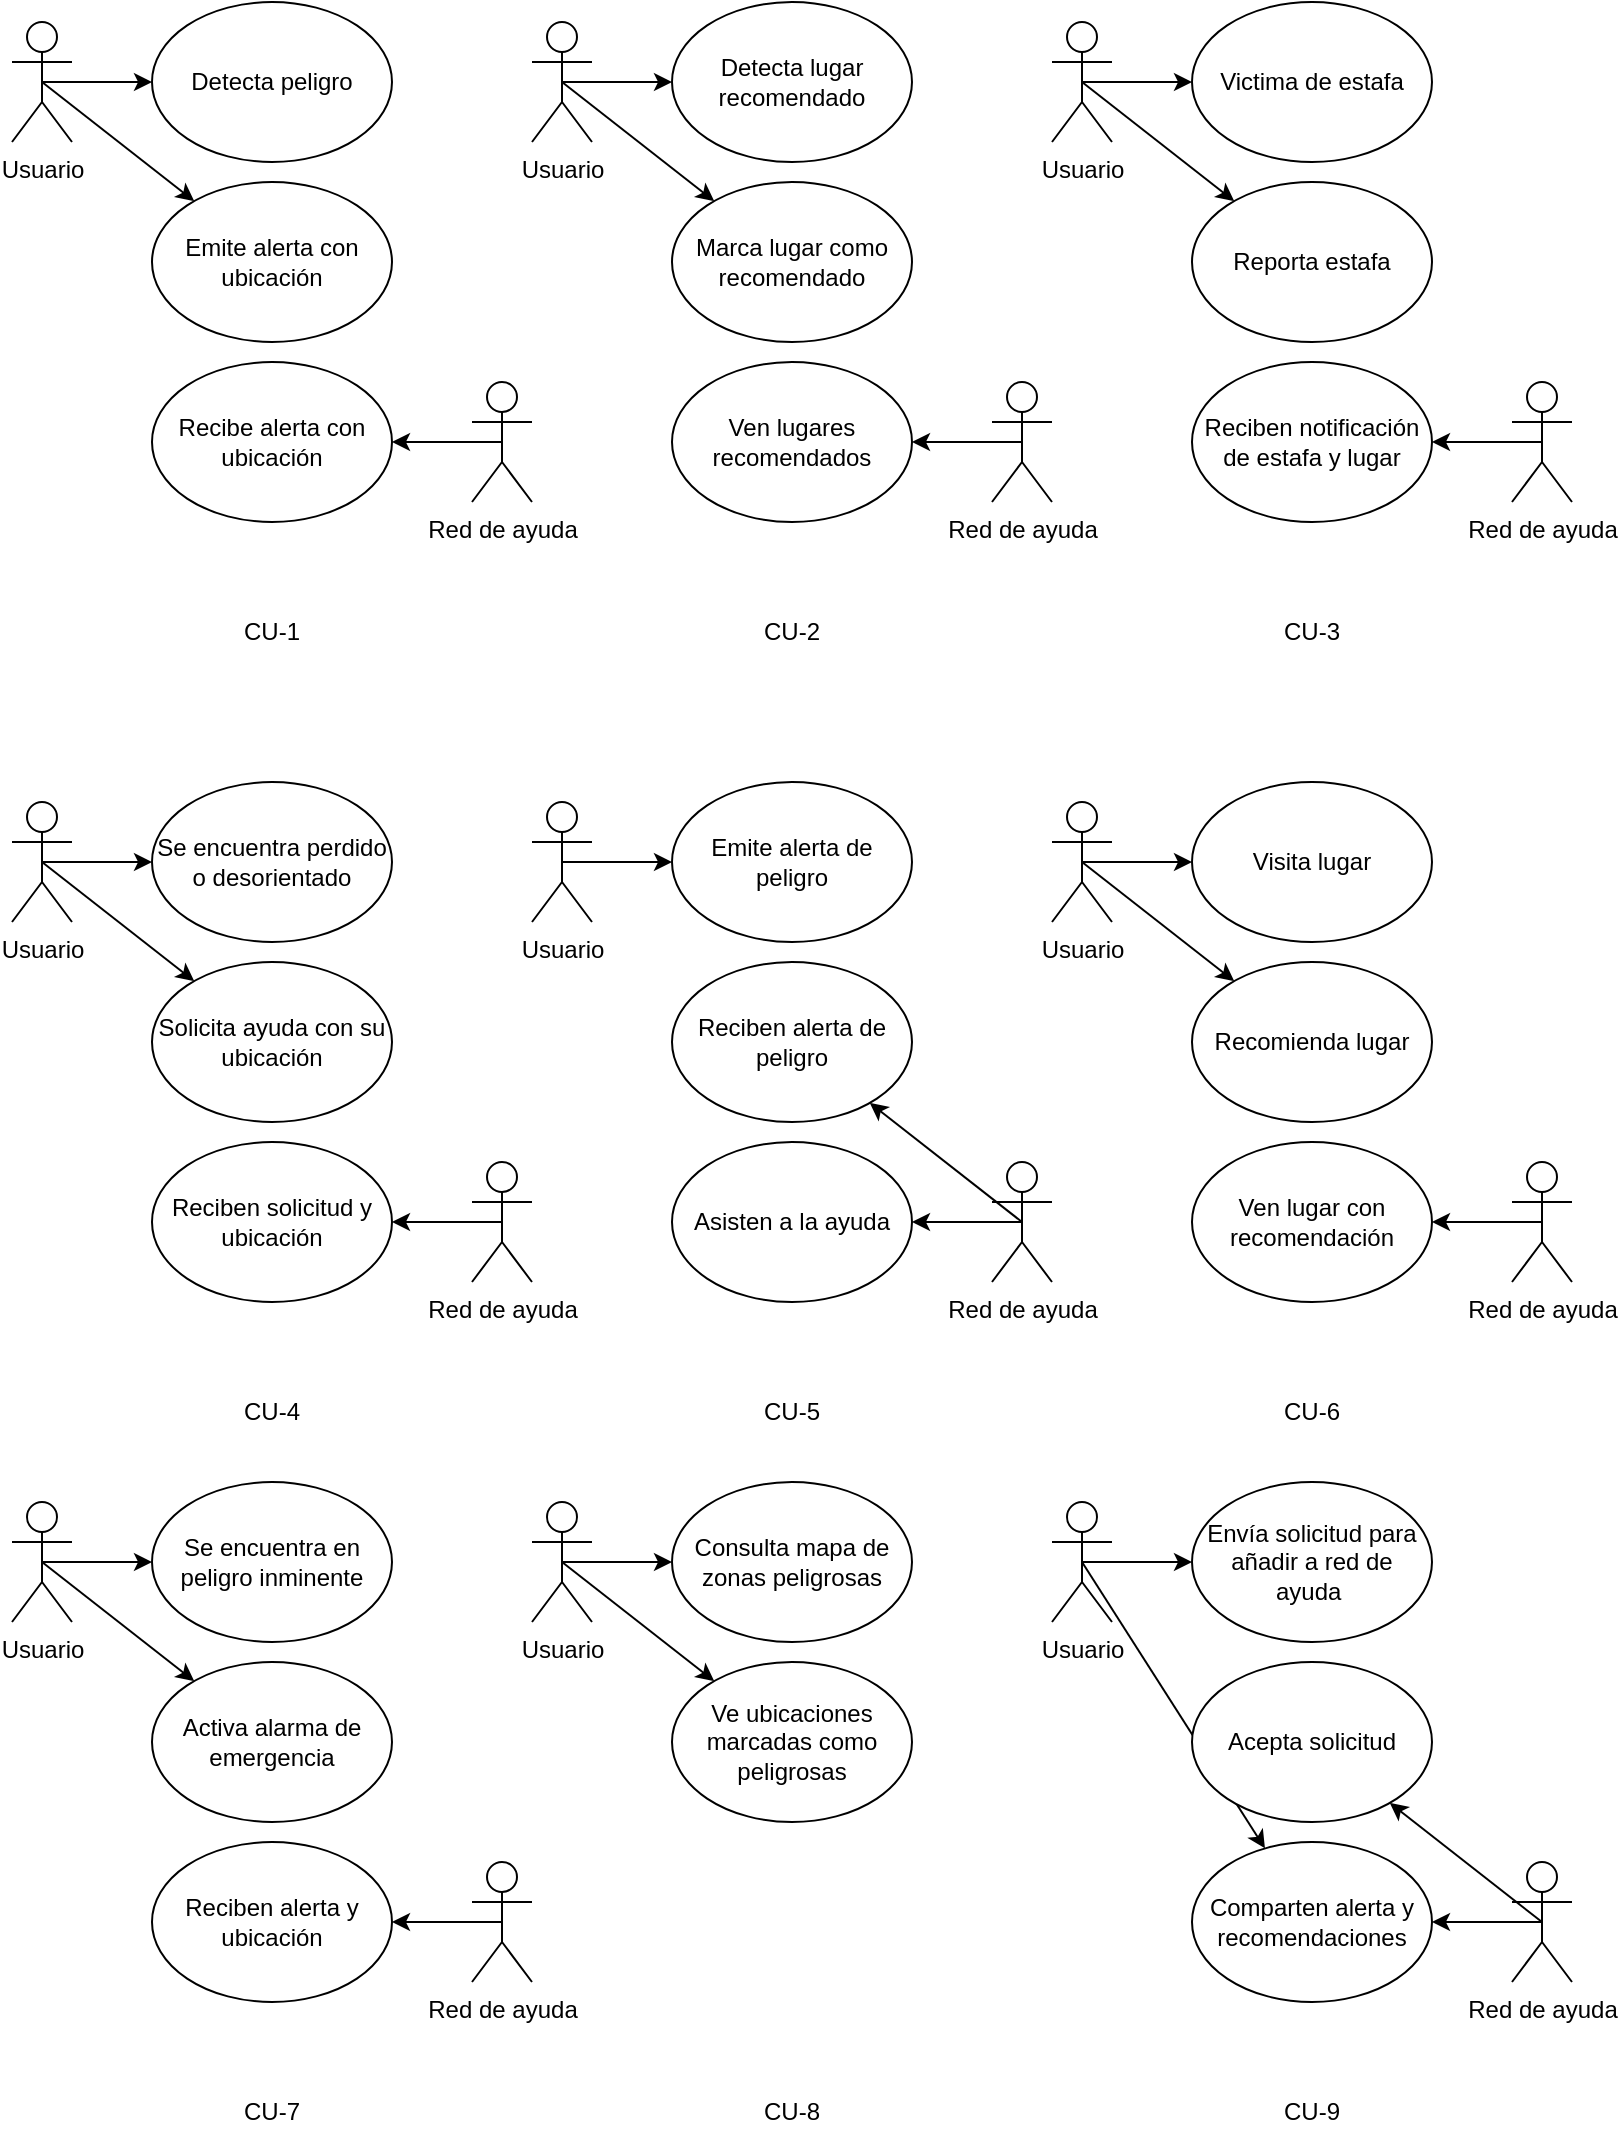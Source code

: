 <mxfile>
    <diagram id="OWolOCZ-yeYZ9_q50-nH" name="Page-1">
        <mxGraphModel dx="843" dy="1175" grid="1" gridSize="10" guides="1" tooltips="1" connect="1" arrows="1" fold="1" page="1" pageScale="1" pageWidth="850" pageHeight="1100" math="0" shadow="0">
            <root>
                <mxCell id="0"/>
                <mxCell id="1" parent="0"/>
                <mxCell id="16" style="edgeStyle=none;html=1;exitX=0.5;exitY=0.5;exitDx=0;exitDy=0;exitPerimeter=0;" parent="1" source="10" target="11" edge="1">
                    <mxGeometry relative="1" as="geometry"/>
                </mxCell>
                <mxCell id="17" style="edgeStyle=none;html=1;exitX=0.5;exitY=0.5;exitDx=0;exitDy=0;exitPerimeter=0;" parent="1" source="10" target="12" edge="1">
                    <mxGeometry relative="1" as="geometry"/>
                </mxCell>
                <mxCell id="10" value="Usuario" style="shape=umlActor;verticalLabelPosition=bottom;verticalAlign=top;html=1;outlineConnect=0;" parent="1" vertex="1">
                    <mxGeometry x="20" y="20" width="30" height="60" as="geometry"/>
                </mxCell>
                <mxCell id="11" value="Detecta peligro" style="ellipse;whiteSpace=wrap;html=1;" parent="1" vertex="1">
                    <mxGeometry x="90" y="10" width="120" height="80" as="geometry"/>
                </mxCell>
                <mxCell id="12" value="Emite alerta con ubicación" style="ellipse;whiteSpace=wrap;html=1;" parent="1" vertex="1">
                    <mxGeometry x="90" y="100" width="120" height="80" as="geometry"/>
                </mxCell>
                <mxCell id="13" value="Recibe alerta con ubicación" style="ellipse;whiteSpace=wrap;html=1;" parent="1" vertex="1">
                    <mxGeometry x="90" y="190" width="120" height="80" as="geometry"/>
                </mxCell>
                <mxCell id="15" style="edgeStyle=none;html=1;exitX=0.5;exitY=0.5;exitDx=0;exitDy=0;exitPerimeter=0;" parent="1" source="14" target="13" edge="1">
                    <mxGeometry relative="1" as="geometry"/>
                </mxCell>
                <mxCell id="14" value="Red de ayuda" style="shape=umlActor;verticalLabelPosition=bottom;verticalAlign=top;html=1;outlineConnect=0;" parent="1" vertex="1">
                    <mxGeometry x="250" y="200" width="30" height="60" as="geometry"/>
                </mxCell>
                <mxCell id="18" value="CU-1" style="text;html=1;strokeColor=none;fillColor=none;align=center;verticalAlign=middle;whiteSpace=wrap;rounded=0;" parent="1" vertex="1">
                    <mxGeometry x="120" y="310" width="60" height="30" as="geometry"/>
                </mxCell>
                <mxCell id="19" style="edgeStyle=none;html=1;exitX=0.5;exitY=0.5;exitDx=0;exitDy=0;exitPerimeter=0;" parent="1" source="21" target="22" edge="1">
                    <mxGeometry relative="1" as="geometry"/>
                </mxCell>
                <mxCell id="20" style="edgeStyle=none;html=1;exitX=0.5;exitY=0.5;exitDx=0;exitDy=0;exitPerimeter=0;" parent="1" source="21" target="23" edge="1">
                    <mxGeometry relative="1" as="geometry"/>
                </mxCell>
                <mxCell id="21" value="Usuario" style="shape=umlActor;verticalLabelPosition=bottom;verticalAlign=top;html=1;outlineConnect=0;" parent="1" vertex="1">
                    <mxGeometry x="280" y="20" width="30" height="60" as="geometry"/>
                </mxCell>
                <mxCell id="22" value="Detecta lugar recomendado" style="ellipse;whiteSpace=wrap;html=1;" parent="1" vertex="1">
                    <mxGeometry x="350" y="10" width="120" height="80" as="geometry"/>
                </mxCell>
                <mxCell id="23" value="Marca lugar como recomendado" style="ellipse;whiteSpace=wrap;html=1;" parent="1" vertex="1">
                    <mxGeometry x="350" y="100" width="120" height="80" as="geometry"/>
                </mxCell>
                <mxCell id="24" value="Ven lugares recomendados" style="ellipse;whiteSpace=wrap;html=1;" parent="1" vertex="1">
                    <mxGeometry x="350" y="190" width="120" height="80" as="geometry"/>
                </mxCell>
                <mxCell id="25" style="edgeStyle=none;html=1;exitX=0.5;exitY=0.5;exitDx=0;exitDy=0;exitPerimeter=0;" parent="1" source="26" target="24" edge="1">
                    <mxGeometry relative="1" as="geometry"/>
                </mxCell>
                <mxCell id="26" value="Red de ayuda" style="shape=umlActor;verticalLabelPosition=bottom;verticalAlign=top;html=1;outlineConnect=0;" parent="1" vertex="1">
                    <mxGeometry x="510" y="200" width="30" height="60" as="geometry"/>
                </mxCell>
                <mxCell id="27" value="CU-2" style="text;html=1;strokeColor=none;fillColor=none;align=center;verticalAlign=middle;whiteSpace=wrap;rounded=0;" parent="1" vertex="1">
                    <mxGeometry x="380" y="310" width="60" height="30" as="geometry"/>
                </mxCell>
                <mxCell id="34" style="edgeStyle=none;html=1;exitX=0.5;exitY=0.5;exitDx=0;exitDy=0;exitPerimeter=0;" parent="1" source="36" target="37" edge="1">
                    <mxGeometry relative="1" as="geometry"/>
                </mxCell>
                <mxCell id="35" style="edgeStyle=none;html=1;exitX=0.5;exitY=0.5;exitDx=0;exitDy=0;exitPerimeter=0;" parent="1" source="36" target="38" edge="1">
                    <mxGeometry relative="1" as="geometry"/>
                </mxCell>
                <mxCell id="36" value="Usuario" style="shape=umlActor;verticalLabelPosition=bottom;verticalAlign=top;html=1;outlineConnect=0;" parent="1" vertex="1">
                    <mxGeometry x="540" y="20" width="30" height="60" as="geometry"/>
                </mxCell>
                <mxCell id="37" value="Victima de estafa" style="ellipse;whiteSpace=wrap;html=1;" parent="1" vertex="1">
                    <mxGeometry x="610" y="10" width="120" height="80" as="geometry"/>
                </mxCell>
                <mxCell id="38" value="Reporta estafa" style="ellipse;whiteSpace=wrap;html=1;" parent="1" vertex="1">
                    <mxGeometry x="610" y="100" width="120" height="80" as="geometry"/>
                </mxCell>
                <mxCell id="39" value="Reciben notificación de estafa y lugar" style="ellipse;whiteSpace=wrap;html=1;" parent="1" vertex="1">
                    <mxGeometry x="610" y="190" width="120" height="80" as="geometry"/>
                </mxCell>
                <mxCell id="40" style="edgeStyle=none;html=1;exitX=0.5;exitY=0.5;exitDx=0;exitDy=0;exitPerimeter=0;" parent="1" source="41" target="39" edge="1">
                    <mxGeometry relative="1" as="geometry"/>
                </mxCell>
                <mxCell id="41" value="Red de ayuda" style="shape=umlActor;verticalLabelPosition=bottom;verticalAlign=top;html=1;outlineConnect=0;" parent="1" vertex="1">
                    <mxGeometry x="770" y="200" width="30" height="60" as="geometry"/>
                </mxCell>
                <mxCell id="42" value="CU-3" style="text;html=1;strokeColor=none;fillColor=none;align=center;verticalAlign=middle;whiteSpace=wrap;rounded=0;" parent="1" vertex="1">
                    <mxGeometry x="640" y="310" width="60" height="30" as="geometry"/>
                </mxCell>
                <mxCell id="43" style="edgeStyle=none;html=1;exitX=0.5;exitY=0.5;exitDx=0;exitDy=0;exitPerimeter=0;" parent="1" source="45" target="46" edge="1">
                    <mxGeometry relative="1" as="geometry"/>
                </mxCell>
                <mxCell id="44" style="edgeStyle=none;html=1;exitX=0.5;exitY=0.5;exitDx=0;exitDy=0;exitPerimeter=0;" parent="1" source="45" target="47" edge="1">
                    <mxGeometry relative="1" as="geometry"/>
                </mxCell>
                <mxCell id="45" value="Usuario" style="shape=umlActor;verticalLabelPosition=bottom;verticalAlign=top;html=1;outlineConnect=0;" parent="1" vertex="1">
                    <mxGeometry x="20" y="410" width="30" height="60" as="geometry"/>
                </mxCell>
                <mxCell id="46" value="Se encuentra perdido o desorientado" style="ellipse;whiteSpace=wrap;html=1;" parent="1" vertex="1">
                    <mxGeometry x="90" y="400" width="120" height="80" as="geometry"/>
                </mxCell>
                <mxCell id="47" value="Solicita ayuda con su ubicación" style="ellipse;whiteSpace=wrap;html=1;" parent="1" vertex="1">
                    <mxGeometry x="90" y="490" width="120" height="80" as="geometry"/>
                </mxCell>
                <mxCell id="48" value="Reciben solicitud y ubicación" style="ellipse;whiteSpace=wrap;html=1;" parent="1" vertex="1">
                    <mxGeometry x="90" y="580" width="120" height="80" as="geometry"/>
                </mxCell>
                <mxCell id="49" style="edgeStyle=none;html=1;exitX=0.5;exitY=0.5;exitDx=0;exitDy=0;exitPerimeter=0;" parent="1" source="50" target="48" edge="1">
                    <mxGeometry relative="1" as="geometry"/>
                </mxCell>
                <mxCell id="50" value="Red de ayuda" style="shape=umlActor;verticalLabelPosition=bottom;verticalAlign=top;html=1;outlineConnect=0;" parent="1" vertex="1">
                    <mxGeometry x="250" y="590" width="30" height="60" as="geometry"/>
                </mxCell>
                <mxCell id="51" value="CU-4" style="text;html=1;strokeColor=none;fillColor=none;align=center;verticalAlign=middle;whiteSpace=wrap;rounded=0;" parent="1" vertex="1">
                    <mxGeometry x="120" y="700" width="60" height="30" as="geometry"/>
                </mxCell>
                <mxCell id="52" style="edgeStyle=none;html=1;exitX=0.5;exitY=0.5;exitDx=0;exitDy=0;exitPerimeter=0;" parent="1" source="54" target="55" edge="1">
                    <mxGeometry relative="1" as="geometry"/>
                </mxCell>
                <mxCell id="54" value="Usuario" style="shape=umlActor;verticalLabelPosition=bottom;verticalAlign=top;html=1;outlineConnect=0;" parent="1" vertex="1">
                    <mxGeometry x="280" y="410" width="30" height="60" as="geometry"/>
                </mxCell>
                <mxCell id="55" value="Emite alerta de peligro" style="ellipse;whiteSpace=wrap;html=1;" parent="1" vertex="1">
                    <mxGeometry x="350" y="400" width="120" height="80" as="geometry"/>
                </mxCell>
                <mxCell id="56" value="Reciben alerta de peligro" style="ellipse;whiteSpace=wrap;html=1;" parent="1" vertex="1">
                    <mxGeometry x="350" y="490" width="120" height="80" as="geometry"/>
                </mxCell>
                <mxCell id="57" value="Asisten a la ayuda" style="ellipse;whiteSpace=wrap;html=1;" parent="1" vertex="1">
                    <mxGeometry x="350" y="580" width="120" height="80" as="geometry"/>
                </mxCell>
                <mxCell id="58" style="edgeStyle=none;html=1;exitX=0.5;exitY=0.5;exitDx=0;exitDy=0;exitPerimeter=0;" parent="1" source="59" target="57" edge="1">
                    <mxGeometry relative="1" as="geometry"/>
                </mxCell>
                <mxCell id="70" style="edgeStyle=none;html=1;exitX=0.5;exitY=0.5;exitDx=0;exitDy=0;exitPerimeter=0;" parent="1" source="59" target="56" edge="1">
                    <mxGeometry relative="1" as="geometry"/>
                </mxCell>
                <mxCell id="59" value="Red de ayuda" style="shape=umlActor;verticalLabelPosition=bottom;verticalAlign=top;html=1;outlineConnect=0;" parent="1" vertex="1">
                    <mxGeometry x="510" y="590" width="30" height="60" as="geometry"/>
                </mxCell>
                <mxCell id="60" value="CU-5" style="text;html=1;strokeColor=none;fillColor=none;align=center;verticalAlign=middle;whiteSpace=wrap;rounded=0;" parent="1" vertex="1">
                    <mxGeometry x="380" y="700" width="60" height="30" as="geometry"/>
                </mxCell>
                <mxCell id="61" style="edgeStyle=none;html=1;exitX=0.5;exitY=0.5;exitDx=0;exitDy=0;exitPerimeter=0;" parent="1" source="63" target="64" edge="1">
                    <mxGeometry relative="1" as="geometry"/>
                </mxCell>
                <mxCell id="62" style="edgeStyle=none;html=1;exitX=0.5;exitY=0.5;exitDx=0;exitDy=0;exitPerimeter=0;" parent="1" source="63" target="65" edge="1">
                    <mxGeometry relative="1" as="geometry"/>
                </mxCell>
                <mxCell id="63" value="Usuario" style="shape=umlActor;verticalLabelPosition=bottom;verticalAlign=top;html=1;outlineConnect=0;" parent="1" vertex="1">
                    <mxGeometry x="540" y="410" width="30" height="60" as="geometry"/>
                </mxCell>
                <mxCell id="64" value="Visita lugar" style="ellipse;whiteSpace=wrap;html=1;" parent="1" vertex="1">
                    <mxGeometry x="610" y="400" width="120" height="80" as="geometry"/>
                </mxCell>
                <mxCell id="65" value="Recomienda lugar" style="ellipse;whiteSpace=wrap;html=1;" parent="1" vertex="1">
                    <mxGeometry x="610" y="490" width="120" height="80" as="geometry"/>
                </mxCell>
                <mxCell id="66" value="Ven lugar con recomendación" style="ellipse;whiteSpace=wrap;html=1;" parent="1" vertex="1">
                    <mxGeometry x="610" y="580" width="120" height="80" as="geometry"/>
                </mxCell>
                <mxCell id="67" style="edgeStyle=none;html=1;exitX=0.5;exitY=0.5;exitDx=0;exitDy=0;exitPerimeter=0;" parent="1" source="68" target="66" edge="1">
                    <mxGeometry relative="1" as="geometry"/>
                </mxCell>
                <mxCell id="68" value="Red de ayuda" style="shape=umlActor;verticalLabelPosition=bottom;verticalAlign=top;html=1;outlineConnect=0;" parent="1" vertex="1">
                    <mxGeometry x="770" y="590" width="30" height="60" as="geometry"/>
                </mxCell>
                <mxCell id="69" value="CU-6" style="text;html=1;strokeColor=none;fillColor=none;align=center;verticalAlign=middle;whiteSpace=wrap;rounded=0;" parent="1" vertex="1">
                    <mxGeometry x="640" y="700" width="60" height="30" as="geometry"/>
                </mxCell>
                <mxCell id="71" style="edgeStyle=none;html=1;exitX=0.5;exitY=0.5;exitDx=0;exitDy=0;exitPerimeter=0;" parent="1" source="73" target="74" edge="1">
                    <mxGeometry relative="1" as="geometry"/>
                </mxCell>
                <mxCell id="72" style="edgeStyle=none;html=1;exitX=0.5;exitY=0.5;exitDx=0;exitDy=0;exitPerimeter=0;" parent="1" source="73" target="75" edge="1">
                    <mxGeometry relative="1" as="geometry"/>
                </mxCell>
                <mxCell id="73" value="Usuario" style="shape=umlActor;verticalLabelPosition=bottom;verticalAlign=top;html=1;outlineConnect=0;" parent="1" vertex="1">
                    <mxGeometry x="20" y="760" width="30" height="60" as="geometry"/>
                </mxCell>
                <mxCell id="74" value="Se encuentra en peligro inminente" style="ellipse;whiteSpace=wrap;html=1;" parent="1" vertex="1">
                    <mxGeometry x="90" y="750" width="120" height="80" as="geometry"/>
                </mxCell>
                <mxCell id="75" value="Activa alarma de emergencia" style="ellipse;whiteSpace=wrap;html=1;" parent="1" vertex="1">
                    <mxGeometry x="90" y="840" width="120" height="80" as="geometry"/>
                </mxCell>
                <mxCell id="76" value="Reciben alerta y ubicación" style="ellipse;whiteSpace=wrap;html=1;" parent="1" vertex="1">
                    <mxGeometry x="90" y="930" width="120" height="80" as="geometry"/>
                </mxCell>
                <mxCell id="77" style="edgeStyle=none;html=1;exitX=0.5;exitY=0.5;exitDx=0;exitDy=0;exitPerimeter=0;" parent="1" source="78" target="76" edge="1">
                    <mxGeometry relative="1" as="geometry"/>
                </mxCell>
                <mxCell id="78" value="Red de ayuda" style="shape=umlActor;verticalLabelPosition=bottom;verticalAlign=top;html=1;outlineConnect=0;" parent="1" vertex="1">
                    <mxGeometry x="250" y="940" width="30" height="60" as="geometry"/>
                </mxCell>
                <mxCell id="79" value="CU-7" style="text;html=1;strokeColor=none;fillColor=none;align=center;verticalAlign=middle;whiteSpace=wrap;rounded=0;" parent="1" vertex="1">
                    <mxGeometry x="120" y="1050" width="60" height="30" as="geometry"/>
                </mxCell>
                <mxCell id="80" style="edgeStyle=none;html=1;exitX=0.5;exitY=0.5;exitDx=0;exitDy=0;exitPerimeter=0;" parent="1" source="81" target="82" edge="1">
                    <mxGeometry relative="1" as="geometry"/>
                </mxCell>
                <mxCell id="98" style="edgeStyle=none;html=1;exitX=0.5;exitY=0.5;exitDx=0;exitDy=0;exitPerimeter=0;" parent="1" source="81" target="83" edge="1">
                    <mxGeometry relative="1" as="geometry"/>
                </mxCell>
                <mxCell id="81" value="Usuario" style="shape=umlActor;verticalLabelPosition=bottom;verticalAlign=top;html=1;outlineConnect=0;" parent="1" vertex="1">
                    <mxGeometry x="280" y="760" width="30" height="60" as="geometry"/>
                </mxCell>
                <mxCell id="82" value="Consulta mapa de zonas peligrosas" style="ellipse;whiteSpace=wrap;html=1;" parent="1" vertex="1">
                    <mxGeometry x="350" y="750" width="120" height="80" as="geometry"/>
                </mxCell>
                <mxCell id="83" value="Ve ubicaciones marcadas como peligrosas" style="ellipse;whiteSpace=wrap;html=1;" parent="1" vertex="1">
                    <mxGeometry x="350" y="840" width="120" height="80" as="geometry"/>
                </mxCell>
                <mxCell id="88" value="CU-8" style="text;html=1;strokeColor=none;fillColor=none;align=center;verticalAlign=middle;whiteSpace=wrap;rounded=0;" parent="1" vertex="1">
                    <mxGeometry x="380" y="1050" width="60" height="30" as="geometry"/>
                </mxCell>
                <mxCell id="89" style="edgeStyle=none;html=1;exitX=0.5;exitY=0.5;exitDx=0;exitDy=0;exitPerimeter=0;" parent="1" source="91" target="92" edge="1">
                    <mxGeometry relative="1" as="geometry"/>
                </mxCell>
                <mxCell id="100" style="edgeStyle=none;html=1;exitX=0.5;exitY=0.5;exitDx=0;exitDy=0;exitPerimeter=0;" parent="1" source="91" target="94" edge="1">
                    <mxGeometry relative="1" as="geometry"/>
                </mxCell>
                <mxCell id="91" value="Usuario" style="shape=umlActor;verticalLabelPosition=bottom;verticalAlign=top;html=1;outlineConnect=0;" parent="1" vertex="1">
                    <mxGeometry x="540" y="760" width="30" height="60" as="geometry"/>
                </mxCell>
                <mxCell id="92" value="Envía solicitud para añadir a red de ayuda&amp;nbsp;" style="ellipse;whiteSpace=wrap;html=1;" parent="1" vertex="1">
                    <mxGeometry x="610" y="750" width="120" height="80" as="geometry"/>
                </mxCell>
                <mxCell id="93" value="Acepta solicitud" style="ellipse;whiteSpace=wrap;html=1;" parent="1" vertex="1">
                    <mxGeometry x="610" y="840" width="120" height="80" as="geometry"/>
                </mxCell>
                <mxCell id="94" value="Comparten alerta y recomendaciones" style="ellipse;whiteSpace=wrap;html=1;" parent="1" vertex="1">
                    <mxGeometry x="610" y="930" width="120" height="80" as="geometry"/>
                </mxCell>
                <mxCell id="95" style="edgeStyle=none;html=1;exitX=0.5;exitY=0.5;exitDx=0;exitDy=0;exitPerimeter=0;" parent="1" source="96" target="94" edge="1">
                    <mxGeometry relative="1" as="geometry"/>
                </mxCell>
                <mxCell id="99" style="edgeStyle=none;html=1;exitX=0.5;exitY=0.5;exitDx=0;exitDy=0;exitPerimeter=0;" parent="1" source="96" target="93" edge="1">
                    <mxGeometry relative="1" as="geometry"/>
                </mxCell>
                <mxCell id="96" value="Red de ayuda" style="shape=umlActor;verticalLabelPosition=bottom;verticalAlign=top;html=1;outlineConnect=0;" parent="1" vertex="1">
                    <mxGeometry x="770" y="940" width="30" height="60" as="geometry"/>
                </mxCell>
                <mxCell id="97" value="CU-9" style="text;html=1;strokeColor=none;fillColor=none;align=center;verticalAlign=middle;whiteSpace=wrap;rounded=0;" parent="1" vertex="1">
                    <mxGeometry x="640" y="1050" width="60" height="30" as="geometry"/>
                </mxCell>
            </root>
        </mxGraphModel>
    </diagram>
</mxfile>